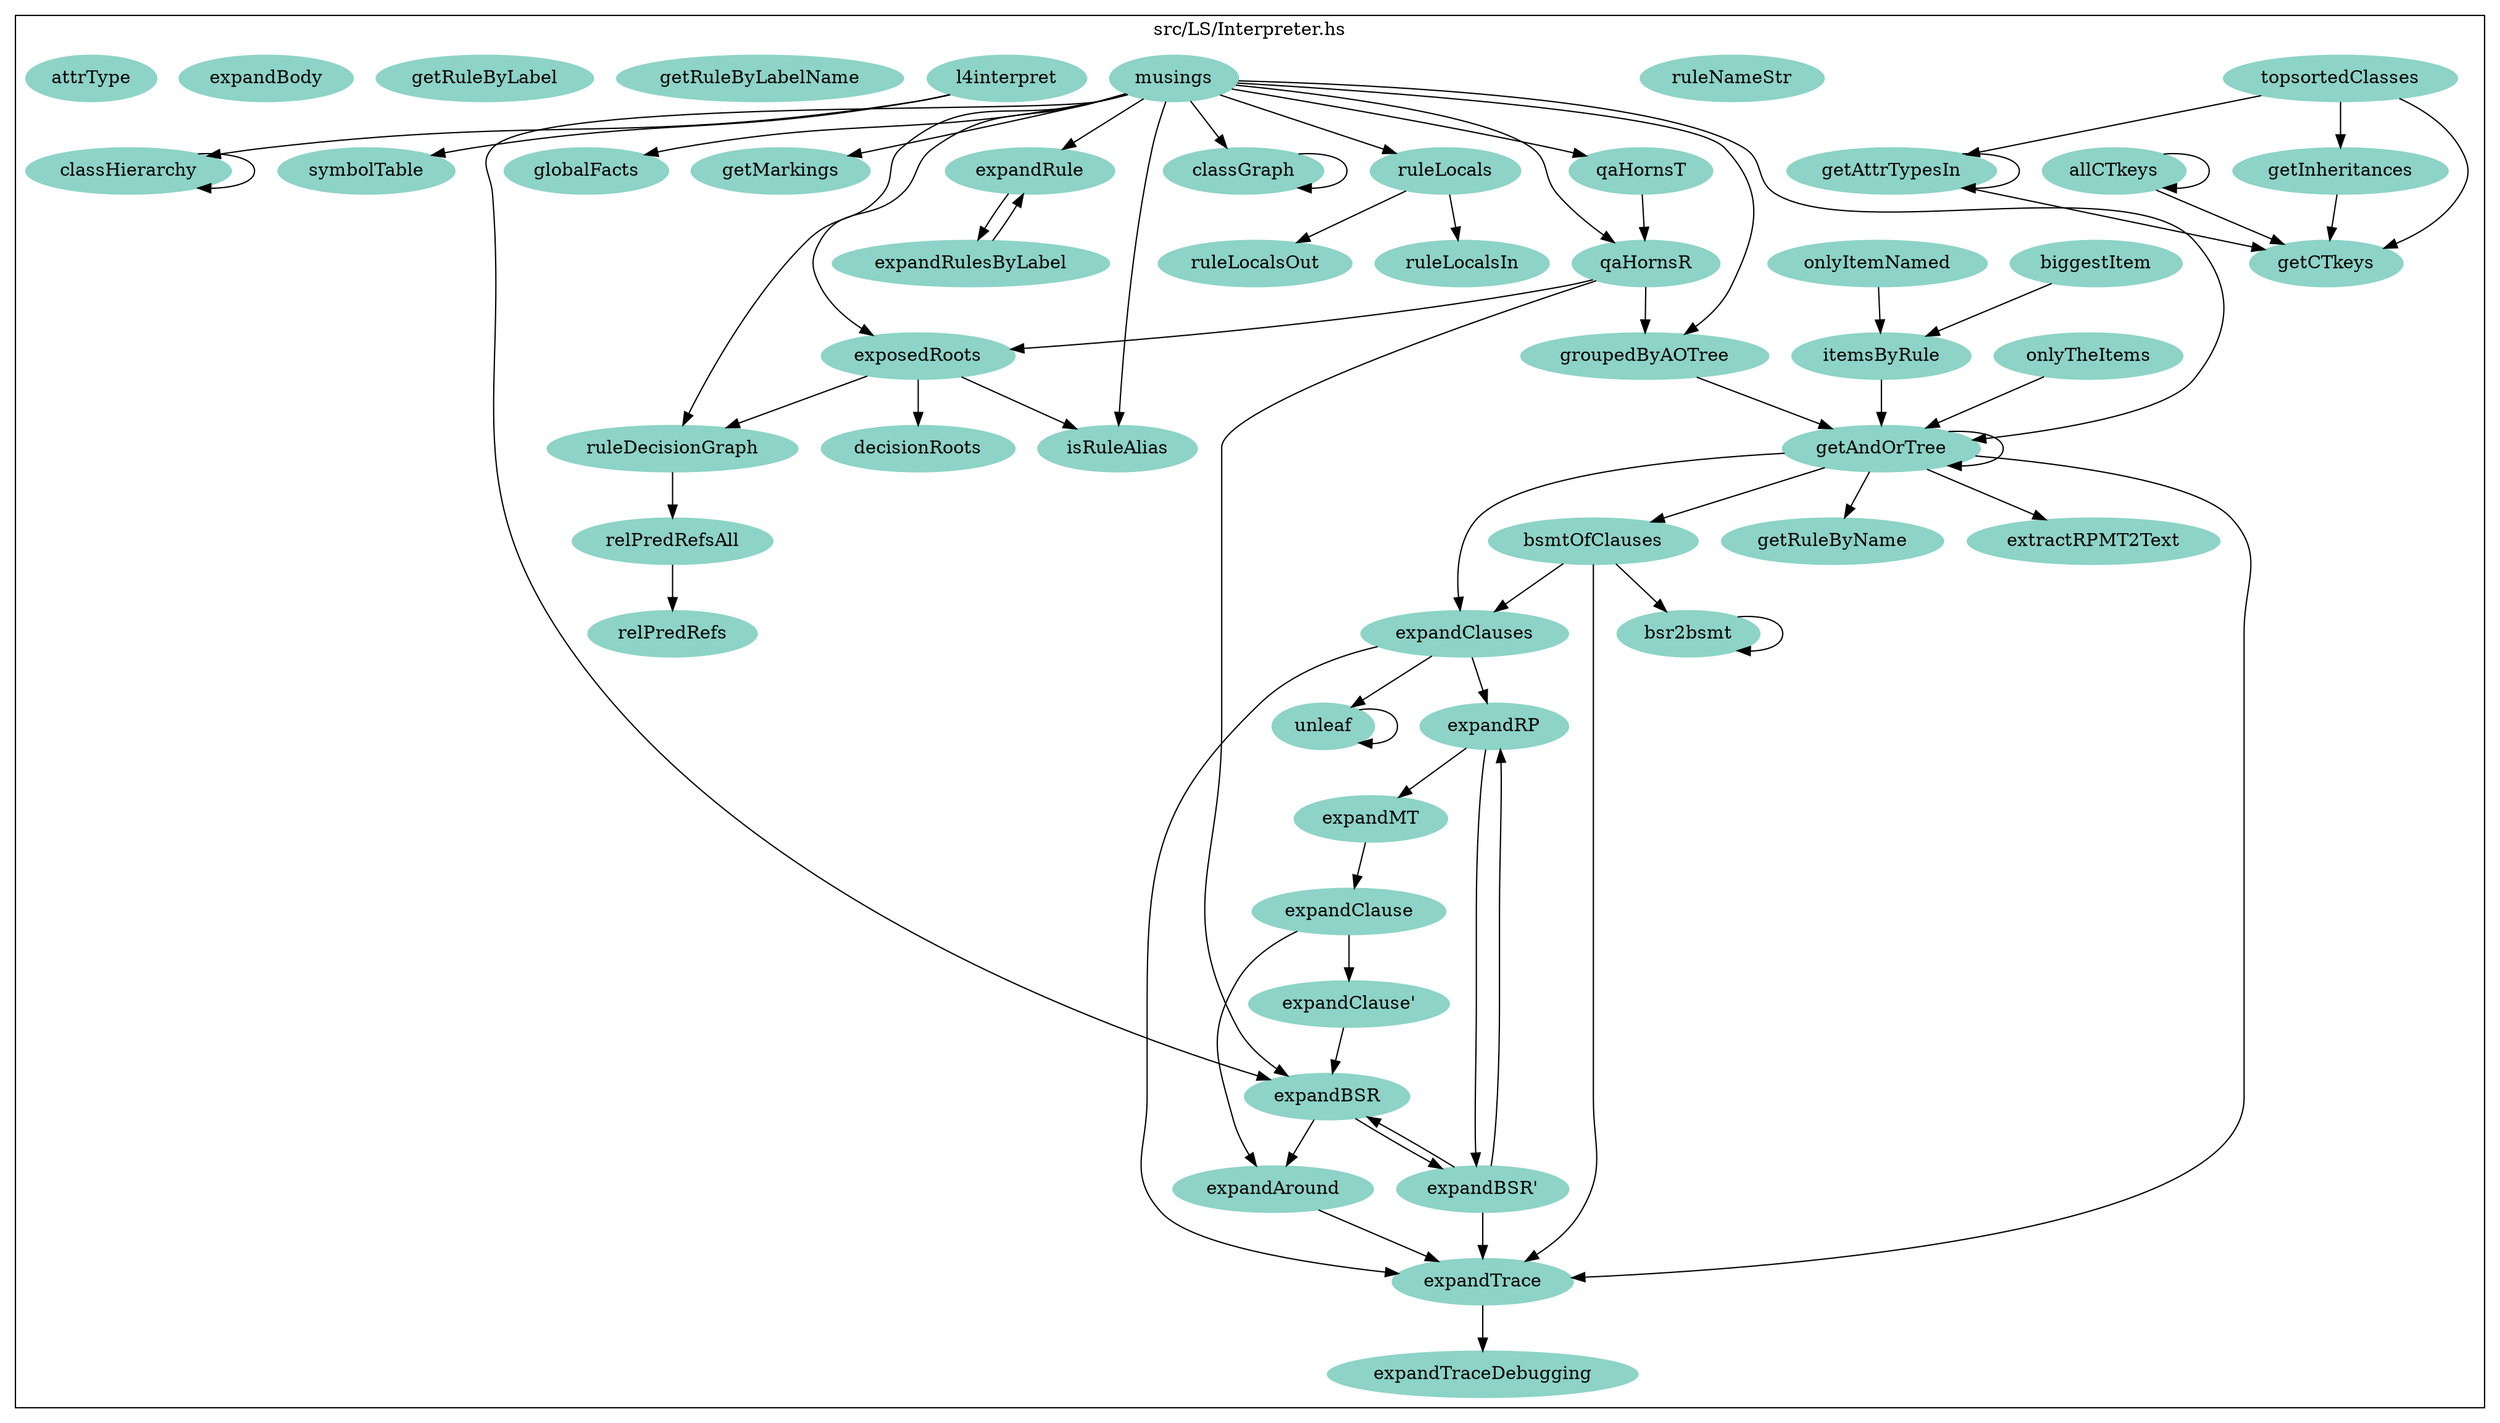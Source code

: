 strict digraph deps {
  node [colorscheme=set312, style=filled];

   subgraph cluster_1 {
     label = "src/LS/Interpreter.hs";
     "unleaf" [label= "unleaf", color=1];
     "topsortedClasses" [label= "topsortedClasses", color=1];
     "symbolTable" [label= "symbolTable", color=1];
     "ruleNameStr" [label= "ruleNameStr", color=1];
     "ruleLocalsOut" [label= "ruleLocalsOut", color=1];
     "ruleLocalsIn" [label= "ruleLocalsIn", color=1];
     "ruleLocals" [label= "ruleLocals", color=1];
     "ruleDecisionGraph" [label= "ruleDecisionGraph", color=1];
     "relPredRefsAll" [label= "relPredRefsAll", color=1];
     "relPredRefs" [label= "relPredRefs", color=1];
     "qaHornsT" [label= "qaHornsT", color=1];
     "qaHornsR" [label= "qaHornsR", color=1];
     "onlyTheItems" [label= "onlyTheItems", color=1];
     "onlyItemNamed" [label= "onlyItemNamed", color=1];
     "musings" [label= "musings", color=1];
     "l4interpret" [label= "l4interpret", color=1];
     "itemsByRule" [label= "itemsByRule", color=1];
     "isRuleAlias" [label= "isRuleAlias", color=1];
     "groupedByAOTree" [label= "groupedByAOTree", color=1];
     "globalFacts" [label= "globalFacts", color=1];
     "getRuleByName" [label= "getRuleByName", color=1];
     "getRuleByLabelName" [label= "getRuleByLabelName", color=1];
     "getRuleByLabel" [label= "getRuleByLabel", color=1];
     "getMarkings" [label= "getMarkings", color=1];
     "getInheritances" [label= "getInheritances", color=1];
     "getCTkeys" [label= "getCTkeys", color=1];
     "getAttrTypesIn" [label= "getAttrTypesIn", color=1];
     "getAndOrTree" [label= "getAndOrTree", color=1];
     "extractRPMT2Text" [label= "extractRPMT2Text", color=1];
     "exposedRoots" [label= "exposedRoots", color=1];
     "expandTraceDebugging" [label= "expandTraceDebugging", color=1];
     "expandTrace" [label= "expandTrace", color=1];
     "expandRulesByLabel" [label= "expandRulesByLabel", color=1];
     "expandRule" [label= "expandRule", color=1];
     "expandRP" [label= "expandRP", color=1];
     "expandMT" [label= "expandMT", color=1];
     "expandClauses" [label= "expandClauses", color=1];
     "expandClause\'" [label= "expandClause\'", color=1];
     "expandClause" [label= "expandClause", color=1];
     "expandBody" [label= "expandBody", color=1];
     "expandBSR\'" [label= "expandBSR\'", color=1];
     "expandBSR" [label= "expandBSR", color=1];
     "expandAround" [label= "expandAround", color=1];
     "decisionRoots" [label= "decisionRoots", color=1];
     "classHierarchy" [label= "classHierarchy", color=1];
     "classGraph" [label= "classGraph", color=1];
     "bsr2bsmt" [label= "bsr2bsmt", color=1];
     "bsmtOfClauses" [label= "bsmtOfClauses", color=1];
     "biggestItem" [label= "biggestItem", color=1];
     "attrType" [label= "attrType", color=1];
     "allCTkeys" [label= "allCTkeys", color=1];
   }

"allCTkeys" -> "allCTkeys";
"allCTkeys" -> "getCTkeys";
"biggestItem" -> "itemsByRule";
"bsmtOfClauses" -> "bsr2bsmt";
"bsmtOfClauses" -> "expandClauses";
"bsmtOfClauses" -> "expandTrace";
"bsr2bsmt" -> "bsr2bsmt";
"classGraph" -> "classGraph";
"classHierarchy" -> "classHierarchy";
"expandAround" -> "expandTrace";
"expandBSR" -> "expandAround";
"expandBSR" -> "expandBSR\'";
"expandBSR\'" -> "expandBSR";
"expandBSR\'" -> "expandRP";
"expandBSR\'" -> "expandTrace";
"expandClause" -> "expandAround";
"expandClause" -> "expandClause\'";
"expandClause\'" -> "expandBSR";
"expandClauses" -> "expandRP";
"expandClauses" -> "expandTrace";
"expandClauses" -> "unleaf";
"expandMT" -> "expandClause";
"expandRP" -> "expandBSR\'";
"expandRP" -> "expandMT";
"expandRule" -> "expandRulesByLabel";
"expandRulesByLabel" -> "expandRule";
"expandTrace" -> "expandTraceDebugging";
"exposedRoots" -> "decisionRoots";
"exposedRoots" -> "isRuleAlias";
"exposedRoots" -> "ruleDecisionGraph";
"getAndOrTree" -> "bsmtOfClauses";
"getAndOrTree" -> "expandClauses";
"getAndOrTree" -> "expandTrace";
"getAndOrTree" -> "extractRPMT2Text";
"getAndOrTree" -> "getAndOrTree";
"getAndOrTree" -> "getRuleByName";
"getAttrTypesIn" -> "getAttrTypesIn";
"getAttrTypesIn" -> "getCTkeys";
"getInheritances" -> "getCTkeys";
"groupedByAOTree" -> "getAndOrTree";
"itemsByRule" -> "getAndOrTree";
"l4interpret" -> "classHierarchy";
"l4interpret" -> "symbolTable";
"musings" -> "classGraph";
"musings" -> "expandBSR";
"musings" -> "expandRule";
"musings" -> "exposedRoots";
"musings" -> "getAndOrTree";
"musings" -> "getMarkings";
"musings" -> "globalFacts";
"musings" -> "groupedByAOTree";
"musings" -> "isRuleAlias";
"musings" -> "qaHornsR";
"musings" -> "qaHornsT";
"musings" -> "ruleDecisionGraph";
"musings" -> "ruleLocals";
"onlyItemNamed" -> "itemsByRule";
"onlyTheItems" -> "getAndOrTree";
"qaHornsR" -> "expandBSR";
"qaHornsR" -> "exposedRoots";
"qaHornsR" -> "groupedByAOTree";
"qaHornsT" -> "qaHornsR";
"relPredRefsAll" -> "relPredRefs";
"ruleDecisionGraph" -> "relPredRefsAll";
"ruleLocals" -> "ruleLocalsIn";
"ruleLocals" -> "ruleLocalsOut";
"topsortedClasses" -> "getAttrTypesIn";
"topsortedClasses" -> "getCTkeys";
"topsortedClasses" -> "getInheritances";
"unleaf" -> "unleaf";
}
